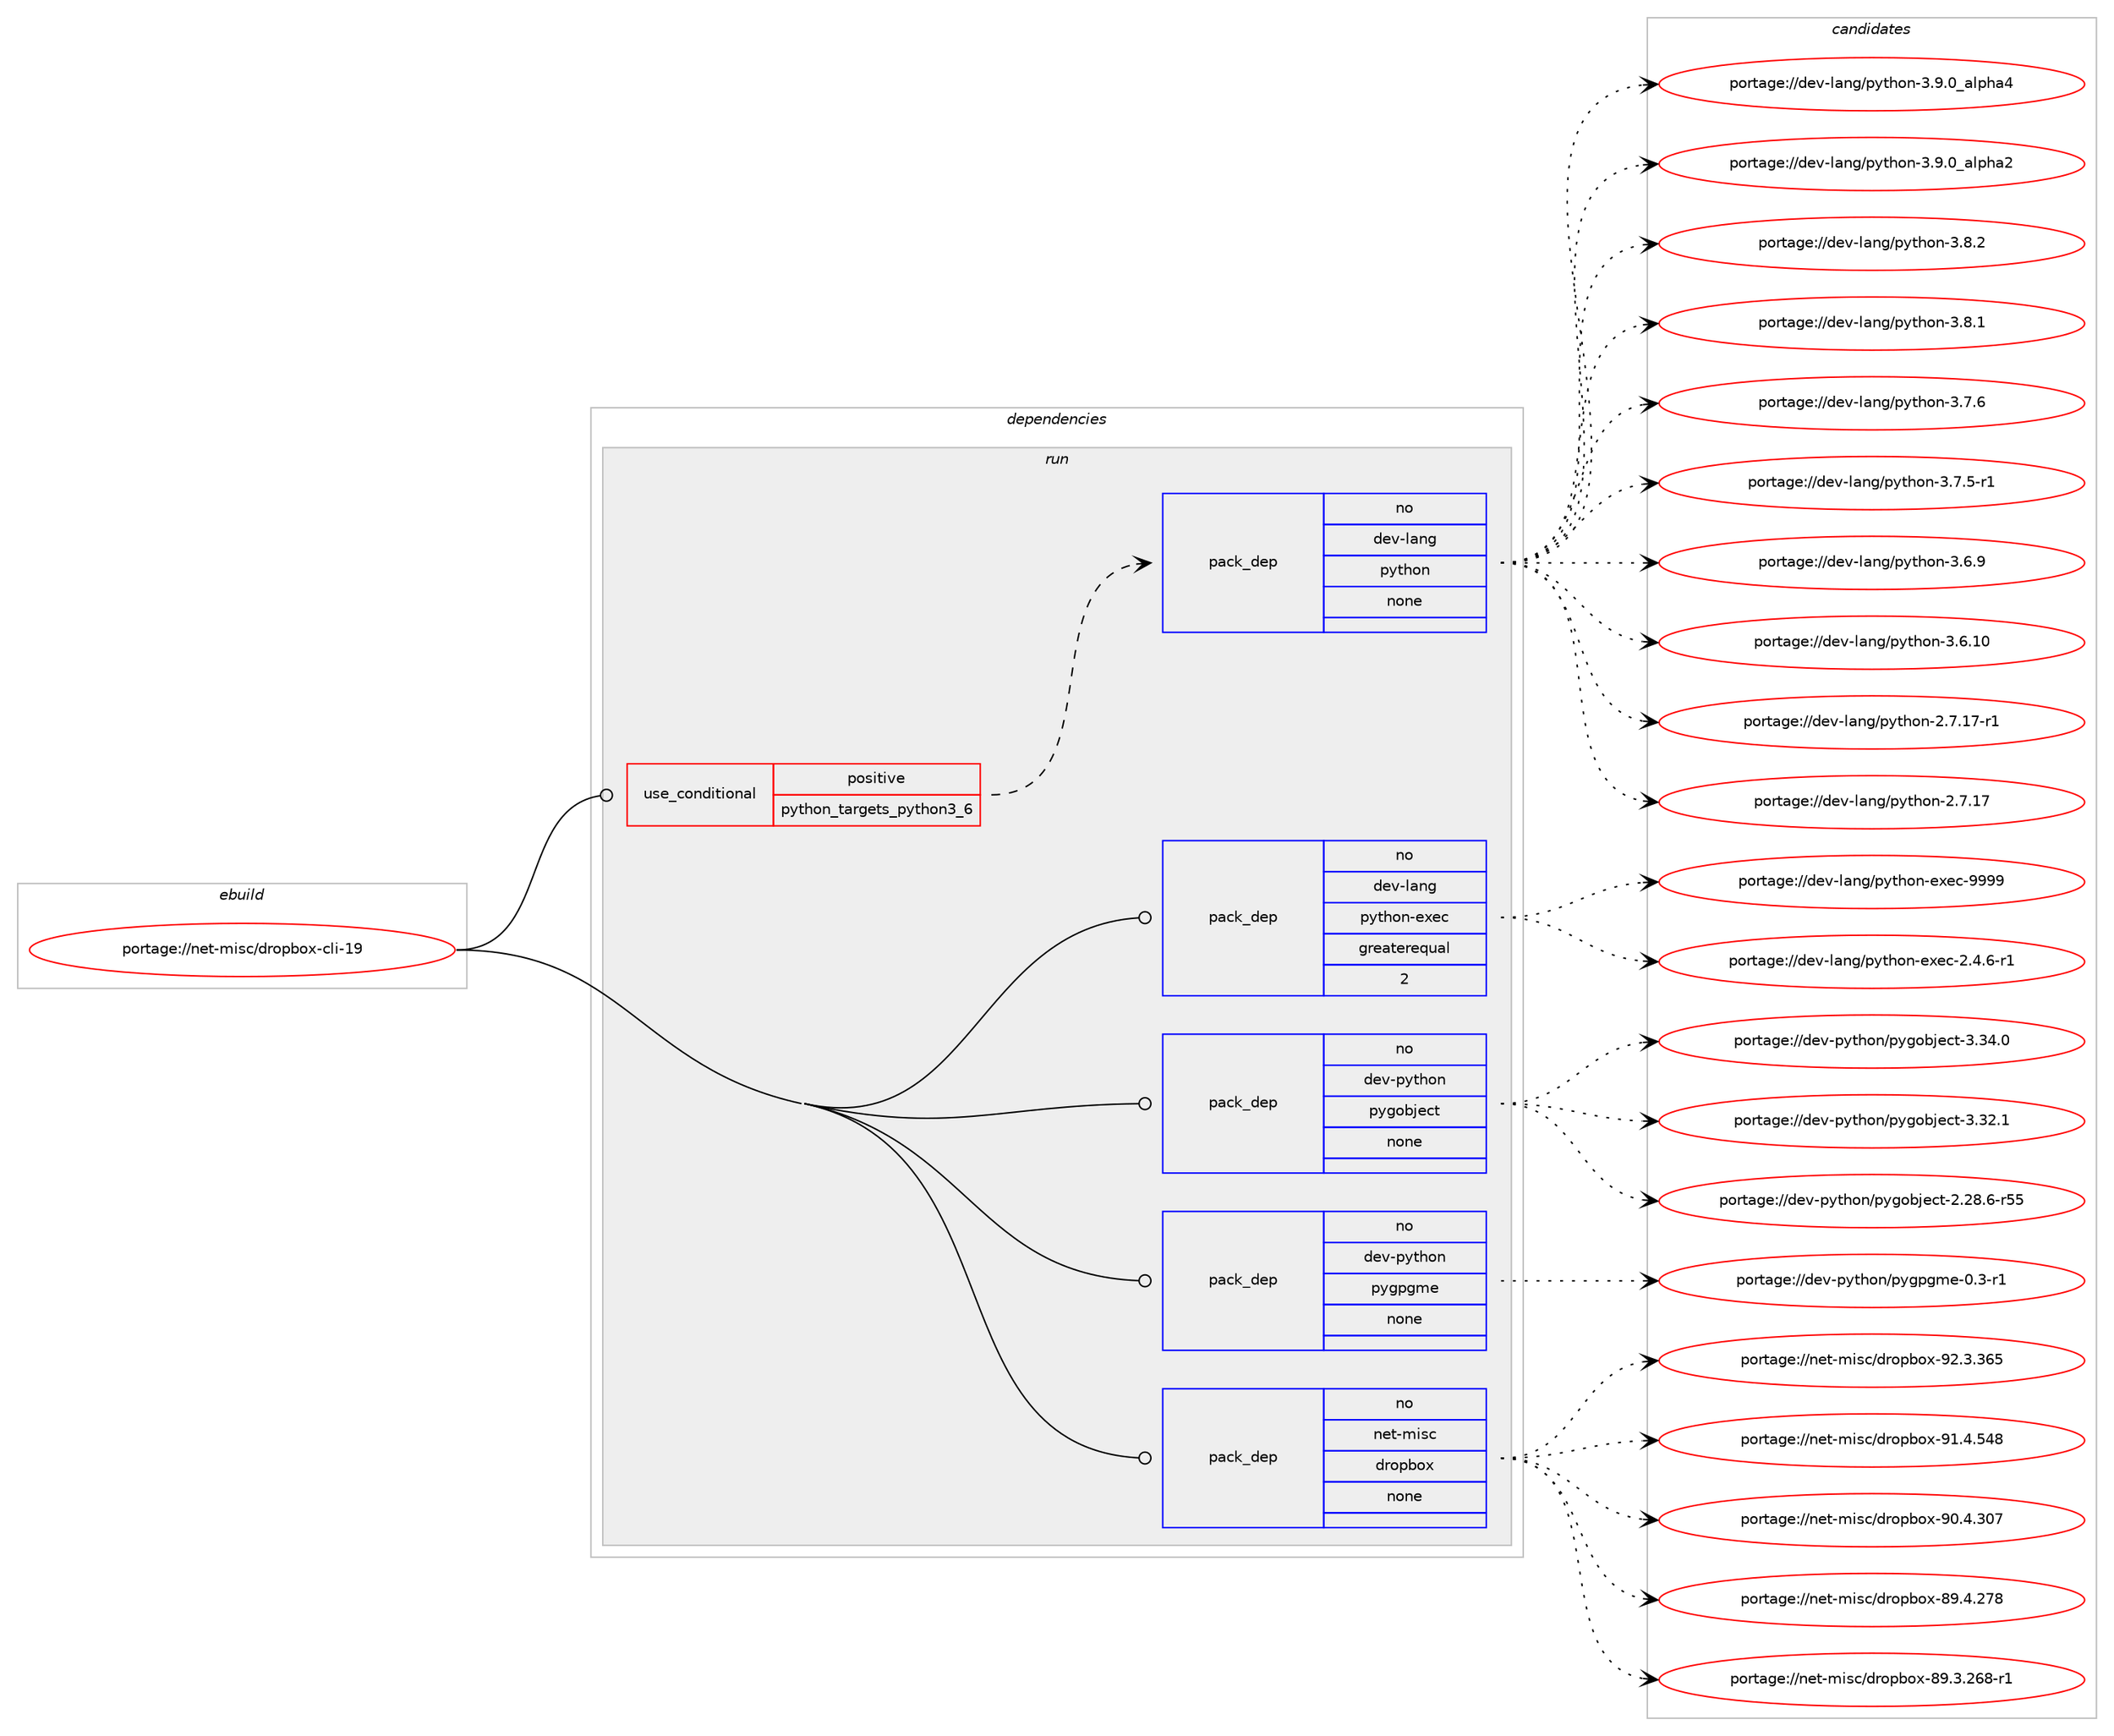 digraph prolog {

# *************
# Graph options
# *************

newrank=true;
concentrate=true;
compound=true;
graph [rankdir=LR,fontname=Helvetica,fontsize=10,ranksep=1.5];#, ranksep=2.5, nodesep=0.2];
edge  [arrowhead=vee];
node  [fontname=Helvetica,fontsize=10];

# **********
# The ebuild
# **********

subgraph cluster_leftcol {
color=gray;
rank=same;
label=<<i>ebuild</i>>;
id [label="portage://net-misc/dropbox-cli-19", color=red, width=4, href="../net-misc/dropbox-cli-19.svg"];
}

# ****************
# The dependencies
# ****************

subgraph cluster_midcol {
color=gray;
label=<<i>dependencies</i>>;
subgraph cluster_compile {
fillcolor="#eeeeee";
style=filled;
label=<<i>compile</i>>;
}
subgraph cluster_compileandrun {
fillcolor="#eeeeee";
style=filled;
label=<<i>compile and run</i>>;
}
subgraph cluster_run {
fillcolor="#eeeeee";
style=filled;
label=<<i>run</i>>;
subgraph cond17245 {
dependency81790 [label=<<TABLE BORDER="0" CELLBORDER="1" CELLSPACING="0" CELLPADDING="4"><TR><TD ROWSPAN="3" CELLPADDING="10">use_conditional</TD></TR><TR><TD>positive</TD></TR><TR><TD>python_targets_python3_6</TD></TR></TABLE>>, shape=none, color=red];
subgraph pack62982 {
dependency81791 [label=<<TABLE BORDER="0" CELLBORDER="1" CELLSPACING="0" CELLPADDING="4" WIDTH="220"><TR><TD ROWSPAN="6" CELLPADDING="30">pack_dep</TD></TR><TR><TD WIDTH="110">no</TD></TR><TR><TD>dev-lang</TD></TR><TR><TD>python</TD></TR><TR><TD>none</TD></TR><TR><TD></TD></TR></TABLE>>, shape=none, color=blue];
}
dependency81790:e -> dependency81791:w [weight=20,style="dashed",arrowhead="vee"];
}
id:e -> dependency81790:w [weight=20,style="solid",arrowhead="odot"];
subgraph pack62983 {
dependency81792 [label=<<TABLE BORDER="0" CELLBORDER="1" CELLSPACING="0" CELLPADDING="4" WIDTH="220"><TR><TD ROWSPAN="6" CELLPADDING="30">pack_dep</TD></TR><TR><TD WIDTH="110">no</TD></TR><TR><TD>dev-lang</TD></TR><TR><TD>python-exec</TD></TR><TR><TD>greaterequal</TD></TR><TR><TD>2</TD></TR></TABLE>>, shape=none, color=blue];
}
id:e -> dependency81792:w [weight=20,style="solid",arrowhead="odot"];
subgraph pack62984 {
dependency81793 [label=<<TABLE BORDER="0" CELLBORDER="1" CELLSPACING="0" CELLPADDING="4" WIDTH="220"><TR><TD ROWSPAN="6" CELLPADDING="30">pack_dep</TD></TR><TR><TD WIDTH="110">no</TD></TR><TR><TD>dev-python</TD></TR><TR><TD>pygobject</TD></TR><TR><TD>none</TD></TR><TR><TD></TD></TR></TABLE>>, shape=none, color=blue];
}
id:e -> dependency81793:w [weight=20,style="solid",arrowhead="odot"];
subgraph pack62985 {
dependency81794 [label=<<TABLE BORDER="0" CELLBORDER="1" CELLSPACING="0" CELLPADDING="4" WIDTH="220"><TR><TD ROWSPAN="6" CELLPADDING="30">pack_dep</TD></TR><TR><TD WIDTH="110">no</TD></TR><TR><TD>dev-python</TD></TR><TR><TD>pygpgme</TD></TR><TR><TD>none</TD></TR><TR><TD></TD></TR></TABLE>>, shape=none, color=blue];
}
id:e -> dependency81794:w [weight=20,style="solid",arrowhead="odot"];
subgraph pack62986 {
dependency81795 [label=<<TABLE BORDER="0" CELLBORDER="1" CELLSPACING="0" CELLPADDING="4" WIDTH="220"><TR><TD ROWSPAN="6" CELLPADDING="30">pack_dep</TD></TR><TR><TD WIDTH="110">no</TD></TR><TR><TD>net-misc</TD></TR><TR><TD>dropbox</TD></TR><TR><TD>none</TD></TR><TR><TD></TD></TR></TABLE>>, shape=none, color=blue];
}
id:e -> dependency81795:w [weight=20,style="solid",arrowhead="odot"];
}
}

# **************
# The candidates
# **************

subgraph cluster_choices {
rank=same;
color=gray;
label=<<i>candidates</i>>;

subgraph choice62982 {
color=black;
nodesep=1;
choice10010111845108971101034711212111610411111045514657464895971081121049752 [label="portage://dev-lang/python-3.9.0_alpha4", color=red, width=4,href="../dev-lang/python-3.9.0_alpha4.svg"];
choice10010111845108971101034711212111610411111045514657464895971081121049750 [label="portage://dev-lang/python-3.9.0_alpha2", color=red, width=4,href="../dev-lang/python-3.9.0_alpha2.svg"];
choice100101118451089711010347112121116104111110455146564650 [label="portage://dev-lang/python-3.8.2", color=red, width=4,href="../dev-lang/python-3.8.2.svg"];
choice100101118451089711010347112121116104111110455146564649 [label="portage://dev-lang/python-3.8.1", color=red, width=4,href="../dev-lang/python-3.8.1.svg"];
choice100101118451089711010347112121116104111110455146554654 [label="portage://dev-lang/python-3.7.6", color=red, width=4,href="../dev-lang/python-3.7.6.svg"];
choice1001011184510897110103471121211161041111104551465546534511449 [label="portage://dev-lang/python-3.7.5-r1", color=red, width=4,href="../dev-lang/python-3.7.5-r1.svg"];
choice100101118451089711010347112121116104111110455146544657 [label="portage://dev-lang/python-3.6.9", color=red, width=4,href="../dev-lang/python-3.6.9.svg"];
choice10010111845108971101034711212111610411111045514654464948 [label="portage://dev-lang/python-3.6.10", color=red, width=4,href="../dev-lang/python-3.6.10.svg"];
choice100101118451089711010347112121116104111110455046554649554511449 [label="portage://dev-lang/python-2.7.17-r1", color=red, width=4,href="../dev-lang/python-2.7.17-r1.svg"];
choice10010111845108971101034711212111610411111045504655464955 [label="portage://dev-lang/python-2.7.17", color=red, width=4,href="../dev-lang/python-2.7.17.svg"];
dependency81791:e -> choice10010111845108971101034711212111610411111045514657464895971081121049752:w [style=dotted,weight="100"];
dependency81791:e -> choice10010111845108971101034711212111610411111045514657464895971081121049750:w [style=dotted,weight="100"];
dependency81791:e -> choice100101118451089711010347112121116104111110455146564650:w [style=dotted,weight="100"];
dependency81791:e -> choice100101118451089711010347112121116104111110455146564649:w [style=dotted,weight="100"];
dependency81791:e -> choice100101118451089711010347112121116104111110455146554654:w [style=dotted,weight="100"];
dependency81791:e -> choice1001011184510897110103471121211161041111104551465546534511449:w [style=dotted,weight="100"];
dependency81791:e -> choice100101118451089711010347112121116104111110455146544657:w [style=dotted,weight="100"];
dependency81791:e -> choice10010111845108971101034711212111610411111045514654464948:w [style=dotted,weight="100"];
dependency81791:e -> choice100101118451089711010347112121116104111110455046554649554511449:w [style=dotted,weight="100"];
dependency81791:e -> choice10010111845108971101034711212111610411111045504655464955:w [style=dotted,weight="100"];
}
subgraph choice62983 {
color=black;
nodesep=1;
choice10010111845108971101034711212111610411111045101120101994557575757 [label="portage://dev-lang/python-exec-9999", color=red, width=4,href="../dev-lang/python-exec-9999.svg"];
choice10010111845108971101034711212111610411111045101120101994550465246544511449 [label="portage://dev-lang/python-exec-2.4.6-r1", color=red, width=4,href="../dev-lang/python-exec-2.4.6-r1.svg"];
dependency81792:e -> choice10010111845108971101034711212111610411111045101120101994557575757:w [style=dotted,weight="100"];
dependency81792:e -> choice10010111845108971101034711212111610411111045101120101994550465246544511449:w [style=dotted,weight="100"];
}
subgraph choice62984 {
color=black;
nodesep=1;
choice1001011184511212111610411111047112121103111981061019911645514651524648 [label="portage://dev-python/pygobject-3.34.0", color=red, width=4,href="../dev-python/pygobject-3.34.0.svg"];
choice1001011184511212111610411111047112121103111981061019911645514651504649 [label="portage://dev-python/pygobject-3.32.1", color=red, width=4,href="../dev-python/pygobject-3.32.1.svg"];
choice1001011184511212111610411111047112121103111981061019911645504650564654451145353 [label="portage://dev-python/pygobject-2.28.6-r55", color=red, width=4,href="../dev-python/pygobject-2.28.6-r55.svg"];
dependency81793:e -> choice1001011184511212111610411111047112121103111981061019911645514651524648:w [style=dotted,weight="100"];
dependency81793:e -> choice1001011184511212111610411111047112121103111981061019911645514651504649:w [style=dotted,weight="100"];
dependency81793:e -> choice1001011184511212111610411111047112121103111981061019911645504650564654451145353:w [style=dotted,weight="100"];
}
subgraph choice62985 {
color=black;
nodesep=1;
choice1001011184511212111610411111047112121103112103109101454846514511449 [label="portage://dev-python/pygpgme-0.3-r1", color=red, width=4,href="../dev-python/pygpgme-0.3-r1.svg"];
dependency81794:e -> choice1001011184511212111610411111047112121103112103109101454846514511449:w [style=dotted,weight="100"];
}
subgraph choice62986 {
color=black;
nodesep=1;
choice11010111645109105115994710011411111298111120455750465146515453 [label="portage://net-misc/dropbox-92.3.365", color=red, width=4,href="../net-misc/dropbox-92.3.365.svg"];
choice11010111645109105115994710011411111298111120455749465246535256 [label="portage://net-misc/dropbox-91.4.548", color=red, width=4,href="../net-misc/dropbox-91.4.548.svg"];
choice11010111645109105115994710011411111298111120455748465246514855 [label="portage://net-misc/dropbox-90.4.307", color=red, width=4,href="../net-misc/dropbox-90.4.307.svg"];
choice11010111645109105115994710011411111298111120455657465246505556 [label="portage://net-misc/dropbox-89.4.278", color=red, width=4,href="../net-misc/dropbox-89.4.278.svg"];
choice110101116451091051159947100114111112981111204556574651465054564511449 [label="portage://net-misc/dropbox-89.3.268-r1", color=red, width=4,href="../net-misc/dropbox-89.3.268-r1.svg"];
dependency81795:e -> choice11010111645109105115994710011411111298111120455750465146515453:w [style=dotted,weight="100"];
dependency81795:e -> choice11010111645109105115994710011411111298111120455749465246535256:w [style=dotted,weight="100"];
dependency81795:e -> choice11010111645109105115994710011411111298111120455748465246514855:w [style=dotted,weight="100"];
dependency81795:e -> choice11010111645109105115994710011411111298111120455657465246505556:w [style=dotted,weight="100"];
dependency81795:e -> choice110101116451091051159947100114111112981111204556574651465054564511449:w [style=dotted,weight="100"];
}
}

}
